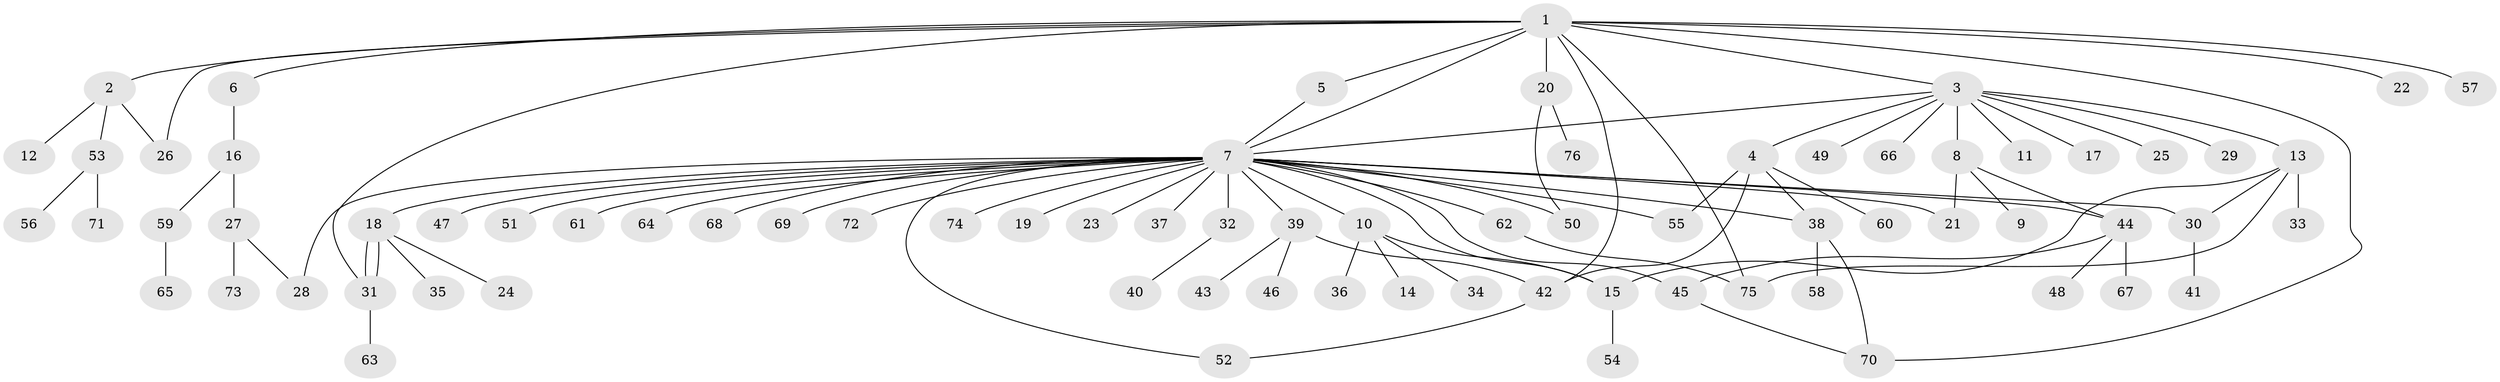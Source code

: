 // Generated by graph-tools (version 1.1) at 2025/11/02/27/25 16:11:15]
// undirected, 76 vertices, 97 edges
graph export_dot {
graph [start="1"]
  node [color=gray90,style=filled];
  1;
  2;
  3;
  4;
  5;
  6;
  7;
  8;
  9;
  10;
  11;
  12;
  13;
  14;
  15;
  16;
  17;
  18;
  19;
  20;
  21;
  22;
  23;
  24;
  25;
  26;
  27;
  28;
  29;
  30;
  31;
  32;
  33;
  34;
  35;
  36;
  37;
  38;
  39;
  40;
  41;
  42;
  43;
  44;
  45;
  46;
  47;
  48;
  49;
  50;
  51;
  52;
  53;
  54;
  55;
  56;
  57;
  58;
  59;
  60;
  61;
  62;
  63;
  64;
  65;
  66;
  67;
  68;
  69;
  70;
  71;
  72;
  73;
  74;
  75;
  76;
  1 -- 2;
  1 -- 3;
  1 -- 5;
  1 -- 6;
  1 -- 7;
  1 -- 20;
  1 -- 22;
  1 -- 26;
  1 -- 31;
  1 -- 42;
  1 -- 57;
  1 -- 70;
  1 -- 75;
  2 -- 12;
  2 -- 26;
  2 -- 53;
  3 -- 4;
  3 -- 7;
  3 -- 8;
  3 -- 11;
  3 -- 13;
  3 -- 17;
  3 -- 25;
  3 -- 29;
  3 -- 49;
  3 -- 66;
  4 -- 38;
  4 -- 42;
  4 -- 55;
  4 -- 60;
  5 -- 7;
  6 -- 16;
  7 -- 10;
  7 -- 15;
  7 -- 18;
  7 -- 19;
  7 -- 21;
  7 -- 23;
  7 -- 28;
  7 -- 30;
  7 -- 32;
  7 -- 37;
  7 -- 38;
  7 -- 39;
  7 -- 44;
  7 -- 45;
  7 -- 47;
  7 -- 50;
  7 -- 51;
  7 -- 52;
  7 -- 55;
  7 -- 61;
  7 -- 62;
  7 -- 64;
  7 -- 68;
  7 -- 69;
  7 -- 72;
  7 -- 74;
  8 -- 9;
  8 -- 21;
  8 -- 44;
  10 -- 14;
  10 -- 15;
  10 -- 34;
  10 -- 36;
  13 -- 15;
  13 -- 30;
  13 -- 33;
  13 -- 75;
  15 -- 54;
  16 -- 27;
  16 -- 59;
  18 -- 24;
  18 -- 31;
  18 -- 31;
  18 -- 35;
  20 -- 50;
  20 -- 76;
  27 -- 28;
  27 -- 73;
  30 -- 41;
  31 -- 63;
  32 -- 40;
  38 -- 58;
  38 -- 70;
  39 -- 42;
  39 -- 43;
  39 -- 46;
  42 -- 52;
  44 -- 45;
  44 -- 48;
  44 -- 67;
  45 -- 70;
  53 -- 56;
  53 -- 71;
  59 -- 65;
  62 -- 75;
}
